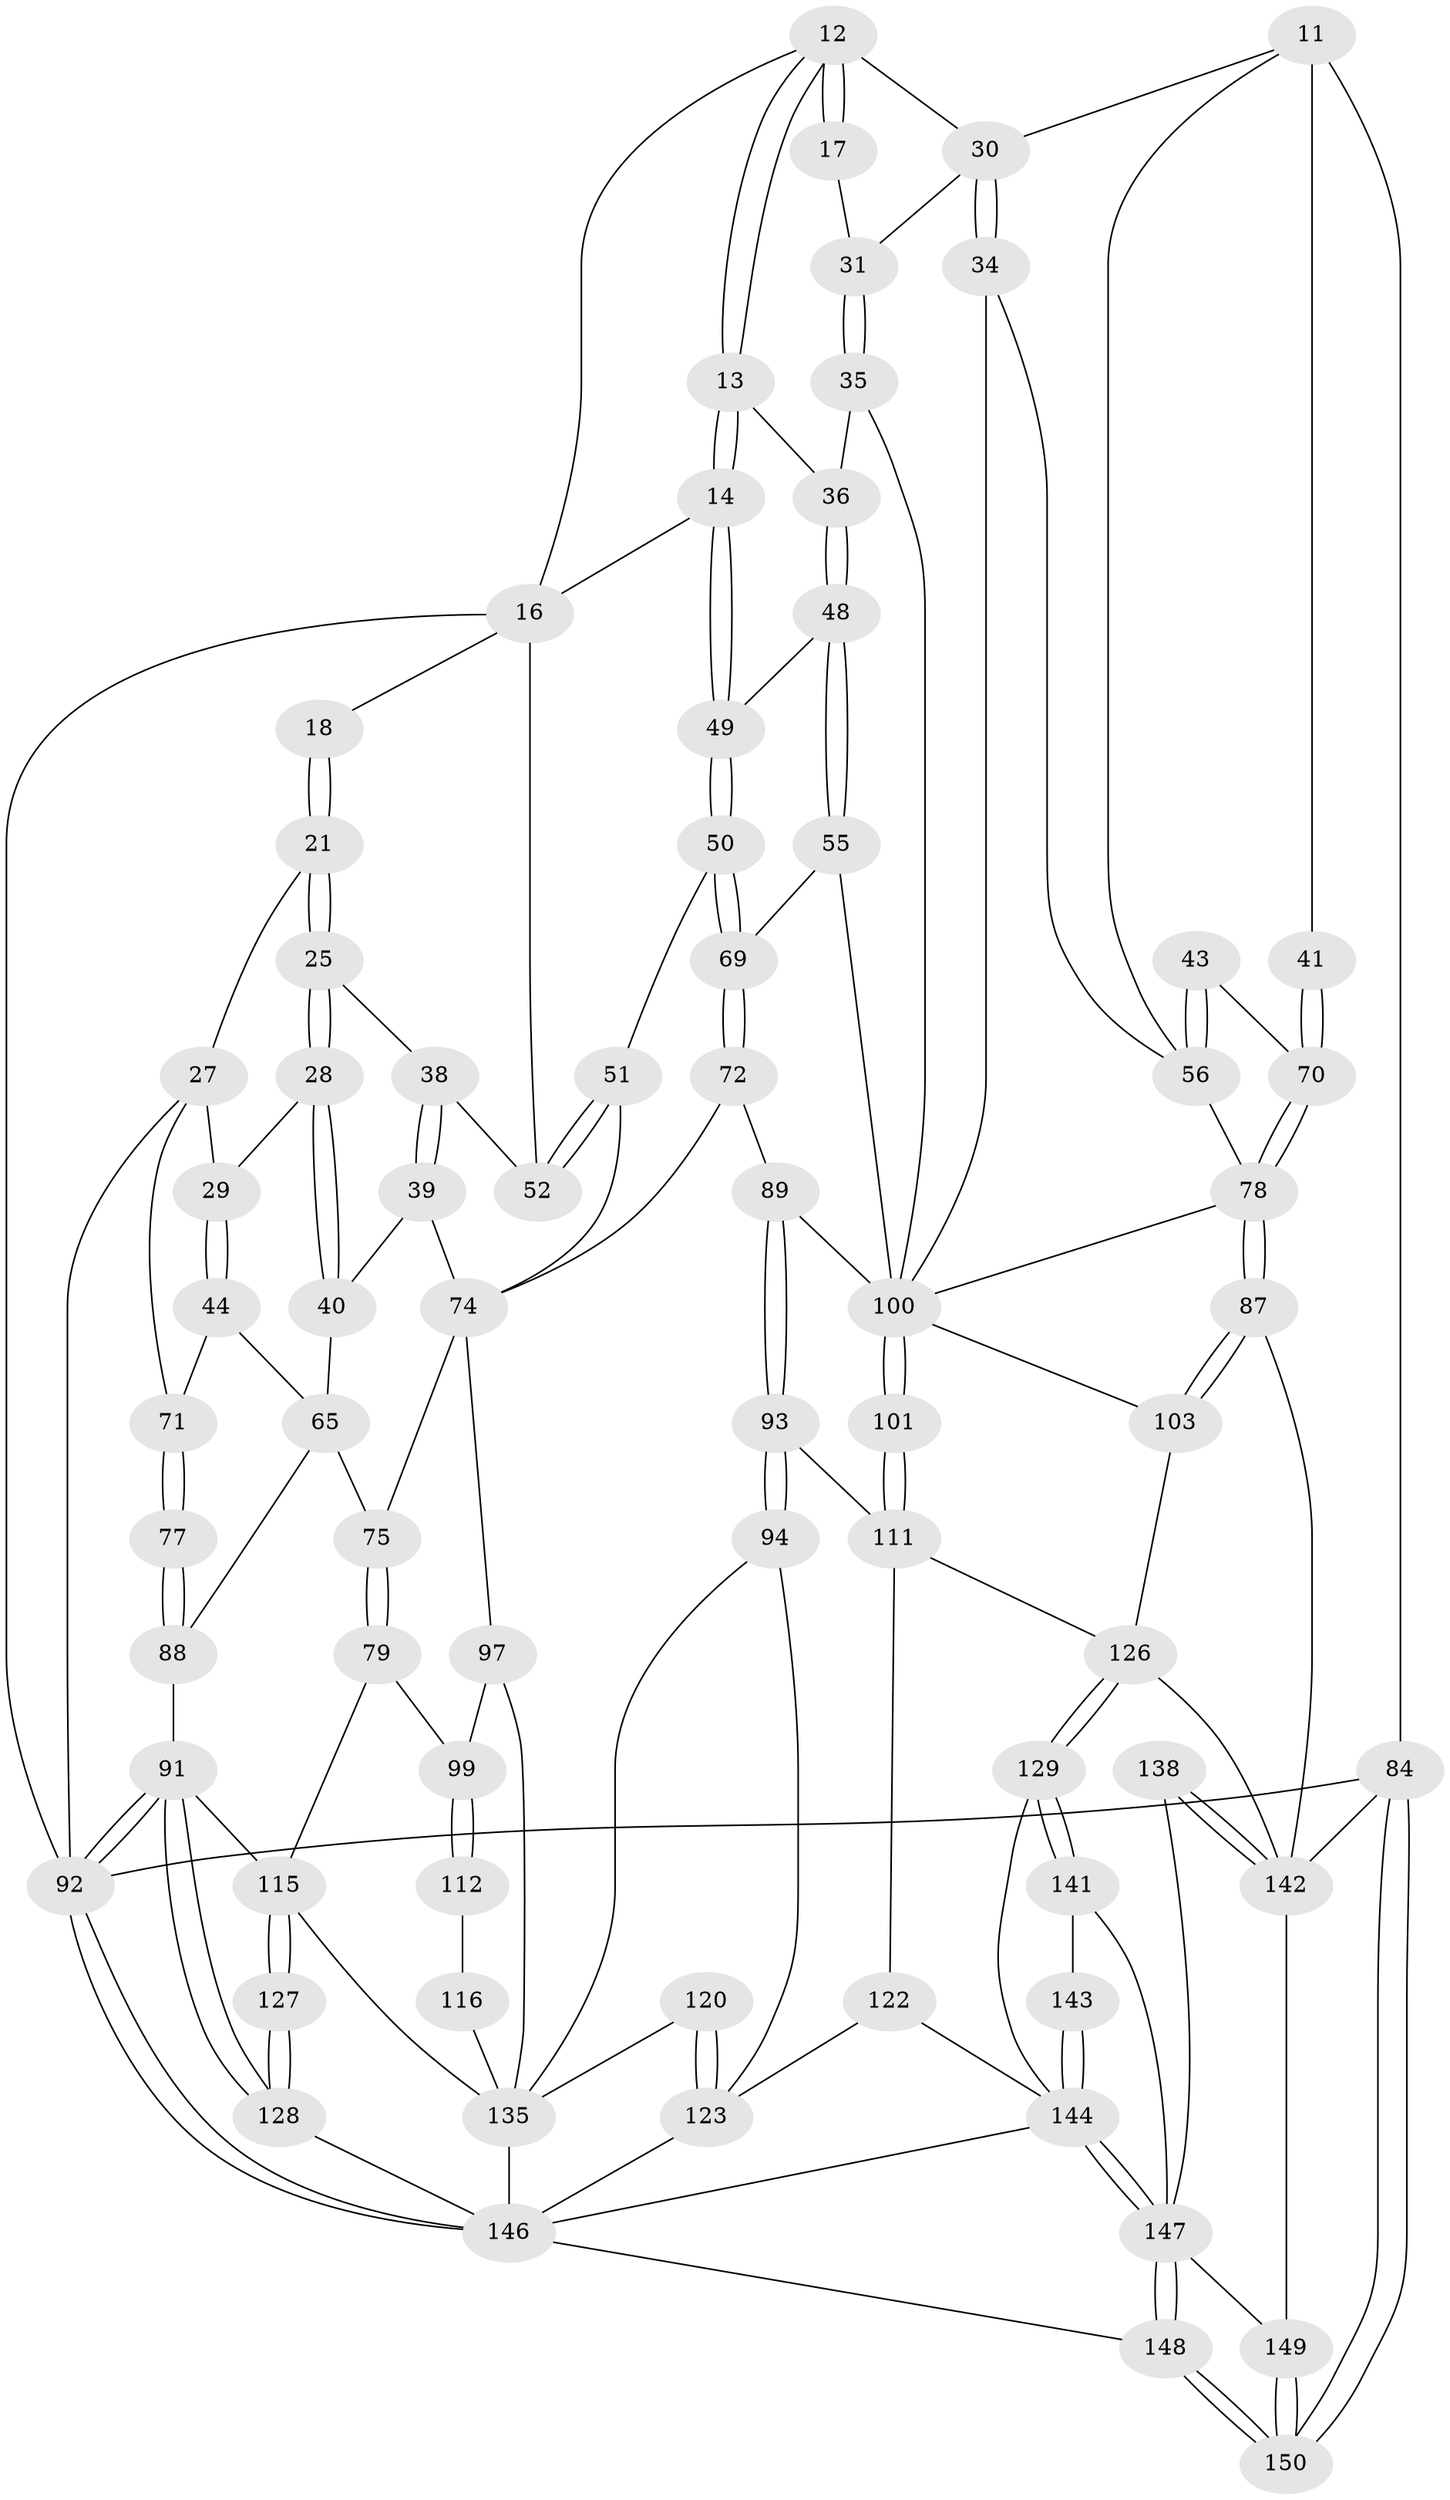 // original degree distribution, {3: 0.03333333333333333, 6: 0.21333333333333335, 5: 0.5666666666666667, 4: 0.18666666666666668}
// Generated by graph-tools (version 1.1) at 2025/06/03/04/25 22:06:55]
// undirected, 75 vertices, 170 edges
graph export_dot {
graph [start="1"]
  node [color=gray90,style=filled];
  11 [pos="+0.8306958923119272+0.2024771200311136",super="+6+10"];
  12 [pos="+0.49906463378773475+0.18971388258846164",super="+9+8"];
  13 [pos="+0.4595435114409698+0.2047477426643218"];
  14 [pos="+0.4373132049595199+0.20824480366386416"];
  16 [pos="+0.30735538016142794+0",super="+5+15"];
  17 [pos="+0.5826940437331348+0.22053537762805928"];
  18 [pos="+0.24970938306871546+0.04553150211725841"];
  21 [pos="+0.1799846587770328+0.147722703252561"];
  25 [pos="+0.17910186952094256+0.21019930044457763"];
  27 [pos="+0+0.2832058129810181",super="+22"];
  28 [pos="+0.1270554068387879+0.24741007466462625"];
  29 [pos="+0.10795439285235839+0.25132619676313894",super="+26"];
  30 [pos="+0.7136652814496747+0.15569099642636508",super="+7"];
  31 [pos="+0.5889781918538621+0.22430459443719616"];
  34 [pos="+0.7612607751782425+0.22773468432931923"];
  35 [pos="+0.6146170902143699+0.280357795236062"];
  36 [pos="+0.5390414815111675+0.2852753031695322"];
  38 [pos="+0.22799431044316656+0.303006580238377",super="+24"];
  39 [pos="+0.21281021792978466+0.32844965906337714"];
  40 [pos="+0.1806186238649785+0.33337542444383783"];
  41 [pos="+1+0.12495370980334203"];
  43 [pos="+0.9410768091953845+0.2846496905031375"];
  44 [pos="+0.06241313613304271+0.33897571921150693"];
  48 [pos="+0.5492019715763221+0.3667966619767397"];
  49 [pos="+0.45402023091576804+0.284977126205737"];
  50 [pos="+0.42751840917423367+0.39494379791089557"];
  51 [pos="+0.3384772354547587+0.39517271892038797"];
  52 [pos="+0.33157766229186014+0.2722535353615767",super="+23"];
  55 [pos="+0.566137807011529+0.391975487266642"];
  56 [pos="+0.8681169741657259+0.35402605180182706",super="+33+32"];
  65 [pos="+0.1343346471685876+0.43756699227218937",super="+47"];
  69 [pos="+0.4535787609043903+0.41471681461267573"];
  70 [pos="+1+0.4323635984378901",super="+61+42"];
  71 [pos="+0+0.3940447679439878",super="+46+45"];
  72 [pos="+0.45009551382556645+0.5355215295789487"];
  74 [pos="+0.3495468008276489+0.5226733651375617",super="+73+63"];
  75 [pos="+0.24572506327247964+0.5445503671131187",super="+64"];
  77 [pos="+0+0.470365740364921",super="+67+68"];
  78 [pos="+1+0.5527947497595675",super="+58+57"];
  79 [pos="+0.22140398227344102+0.5871764762981274"];
  84 [pos="+1+1",super="+2"];
  87 [pos="+1+0.5902232427770112"];
  88 [pos="+0+0.47129571215071286",super="+83+66"];
  89 [pos="+0.613601131291964+0.5584511602620158",super="+76"];
  91 [pos="+0+1",super="+90+82"];
  92 [pos="+0+1",super="+3"];
  93 [pos="+0.6117285479621053+0.5861229341699415"];
  94 [pos="+0.5956230242088956+0.605484660854895"];
  97 [pos="+0.3781675559741765+0.6201579822469424",super="+96"];
  99 [pos="+0.2575642423197368+0.6142353930723367",super="+98"];
  100 [pos="+0.8181079045984087+0.5320220120589363",super="+60+54"];
  101 [pos="+0.789138695709088+0.5832086830957081"];
  103 [pos="+0.8447153764721452+0.5472703337051567"];
  111 [pos="+0.7620276576368562+0.6514621934450361",super="+110+104"];
  112 [pos="+0.2823749452592733+0.6536706034027995"];
  115 [pos="+0.26125023905382583+0.7194515204701358",super="+80+81"];
  116 [pos="+0.3749067971634424+0.6229982990564784",super="+113"];
  120 [pos="+0.45336835262519504+0.7095664297789418"];
  122 [pos="+0.6680702318685616+0.7250327296523567",super="+121+105"];
  123 [pos="+0.5054380351382557+0.8024029303737206",super="+106+107"];
  126 [pos="+0.8759396469438524+0.7935013494037518",super="+109+108"];
  127 [pos="+0.13142559401849407+0.7247872906947691"];
  128 [pos="+0.11955638628716092+0.8053361262029123"];
  129 [pos="+0.7989301452755052+0.8120457132402404"];
  135 [pos="+0.2813835204469303+0.906203458597436",super="+119+114"];
  138 [pos="+0.9197825968036344+0.8497011658327953"];
  141 [pos="+0.810317168726632+0.8720360003703154"];
  142 [pos="+1+0.8989826816369862",super="+86+124+125"];
  143 [pos="+0.7249811947836399+0.906810898161864"];
  144 [pos="+0.6818539391589784+1",super="+132+131+137"];
  146 [pos="+0.29979817636336403+1",super="+136+145"];
  147 [pos="+0.6729132163839369+1",super="+140+139"];
  148 [pos="+0.6431729913235373+1"];
  149 [pos="+0.8869992727843806+0.960373851138963"];
  150 [pos="+0.8060743095633209+1"];
  11 -- 56;
  11 -- 84 [weight=2];
  11 -- 41;
  11 -- 30;
  12 -- 13;
  12 -- 13;
  12 -- 17 [weight=2];
  12 -- 17;
  12 -- 16;
  12 -- 30;
  13 -- 14;
  13 -- 14;
  13 -- 36;
  14 -- 49;
  14 -- 49;
  14 -- 16;
  16 -- 18;
  16 -- 92;
  16 -- 52;
  17 -- 31;
  18 -- 21;
  18 -- 21;
  21 -- 25;
  21 -- 25;
  21 -- 27;
  25 -- 28;
  25 -- 28;
  25 -- 38;
  27 -- 29 [weight=2];
  27 -- 71;
  27 -- 92;
  28 -- 29;
  28 -- 40;
  28 -- 40;
  29 -- 44;
  29 -- 44;
  30 -- 31;
  30 -- 34;
  30 -- 34;
  31 -- 35;
  31 -- 35;
  34 -- 56;
  34 -- 100;
  35 -- 36;
  35 -- 100;
  36 -- 48;
  36 -- 48;
  38 -- 39;
  38 -- 39;
  38 -- 52 [weight=2];
  39 -- 40;
  39 -- 74;
  40 -- 65;
  41 -- 70 [weight=2];
  41 -- 70;
  43 -- 56 [weight=2];
  43 -- 56;
  43 -- 70;
  44 -- 71;
  44 -- 65;
  48 -- 49;
  48 -- 55;
  48 -- 55;
  49 -- 50;
  49 -- 50;
  50 -- 51;
  50 -- 69;
  50 -- 69;
  51 -- 52;
  51 -- 52;
  51 -- 74;
  55 -- 69;
  55 -- 100;
  56 -- 78;
  65 -- 88;
  65 -- 75;
  69 -- 72;
  69 -- 72;
  70 -- 78 [weight=2];
  70 -- 78;
  71 -- 77 [weight=3];
  71 -- 77;
  72 -- 74;
  72 -- 89;
  74 -- 75 [weight=2];
  74 -- 97;
  75 -- 79;
  75 -- 79;
  77 -- 88 [weight=2];
  77 -- 88;
  78 -- 87;
  78 -- 87;
  78 -- 100;
  79 -- 99;
  79 -- 115;
  84 -- 150;
  84 -- 150;
  84 -- 92 [weight=2];
  84 -- 142;
  87 -- 103;
  87 -- 103;
  87 -- 142;
  88 -- 91 [weight=2];
  89 -- 93;
  89 -- 93;
  89 -- 100 [weight=2];
  91 -- 92;
  91 -- 92;
  91 -- 128;
  91 -- 128;
  91 -- 115;
  92 -- 146;
  92 -- 146;
  93 -- 94;
  93 -- 94;
  93 -- 111;
  94 -- 123;
  94 -- 135;
  97 -- 99;
  97 -- 135;
  99 -- 112 [weight=2];
  99 -- 112;
  100 -- 101;
  100 -- 101;
  100 -- 103;
  101 -- 111 [weight=2];
  101 -- 111;
  103 -- 126;
  111 -- 122 [weight=2];
  111 -- 126;
  112 -- 116;
  115 -- 127 [weight=2];
  115 -- 127;
  115 -- 135;
  116 -- 135 [weight=2];
  120 -- 123 [weight=2];
  120 -- 123;
  120 -- 135;
  122 -- 144 [weight=2];
  122 -- 123;
  123 -- 146;
  126 -- 129;
  126 -- 129;
  126 -- 142 [weight=2];
  127 -- 128;
  127 -- 128;
  128 -- 146;
  129 -- 141;
  129 -- 141;
  129 -- 144;
  135 -- 146 [weight=2];
  138 -- 142 [weight=2];
  138 -- 142;
  138 -- 147;
  141 -- 143;
  141 -- 147;
  142 -- 149;
  143 -- 144 [weight=2];
  143 -- 144;
  144 -- 147;
  144 -- 147;
  144 -- 146;
  146 -- 148;
  147 -- 148;
  147 -- 148;
  147 -- 149;
  148 -- 150;
  148 -- 150;
  149 -- 150;
  149 -- 150;
}
